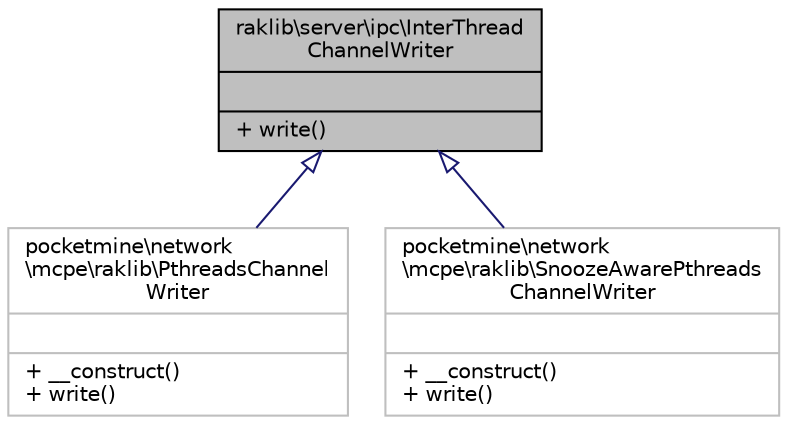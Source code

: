 digraph "raklib\server\ipc\InterThreadChannelWriter"
{
 // INTERACTIVE_SVG=YES
 // LATEX_PDF_SIZE
  edge [fontname="Helvetica",fontsize="10",labelfontname="Helvetica",labelfontsize="10"];
  node [fontname="Helvetica",fontsize="10",shape=record];
  Node1 [label="{raklib\\server\\ipc\\InterThread\lChannelWriter\n||+ write()\l}",height=0.2,width=0.4,color="black", fillcolor="grey75", style="filled", fontcolor="black",tooltip=" "];
  Node1 -> Node2 [dir="back",color="midnightblue",fontsize="10",style="solid",arrowtail="onormal",fontname="Helvetica"];
  Node2 [label="{pocketmine\\network\l\\mcpe\\raklib\\PthreadsChannel\lWriter\n||+ __construct()\l+ write()\l}",height=0.2,width=0.4,color="grey75", fillcolor="white", style="filled",URL="$dc/da4/classpocketmine_1_1network_1_1mcpe_1_1raklib_1_1_pthreads_channel_writer.html",tooltip=" "];
  Node1 -> Node3 [dir="back",color="midnightblue",fontsize="10",style="solid",arrowtail="onormal",fontname="Helvetica"];
  Node3 [label="{pocketmine\\network\l\\mcpe\\raklib\\SnoozeAwarePthreads\lChannelWriter\n||+ __construct()\l+ write()\l}",height=0.2,width=0.4,color="grey75", fillcolor="white", style="filled",URL="$d0/dcd/classpocketmine_1_1network_1_1mcpe_1_1raklib_1_1_snooze_aware_pthreads_channel_writer.html",tooltip=" "];
}
